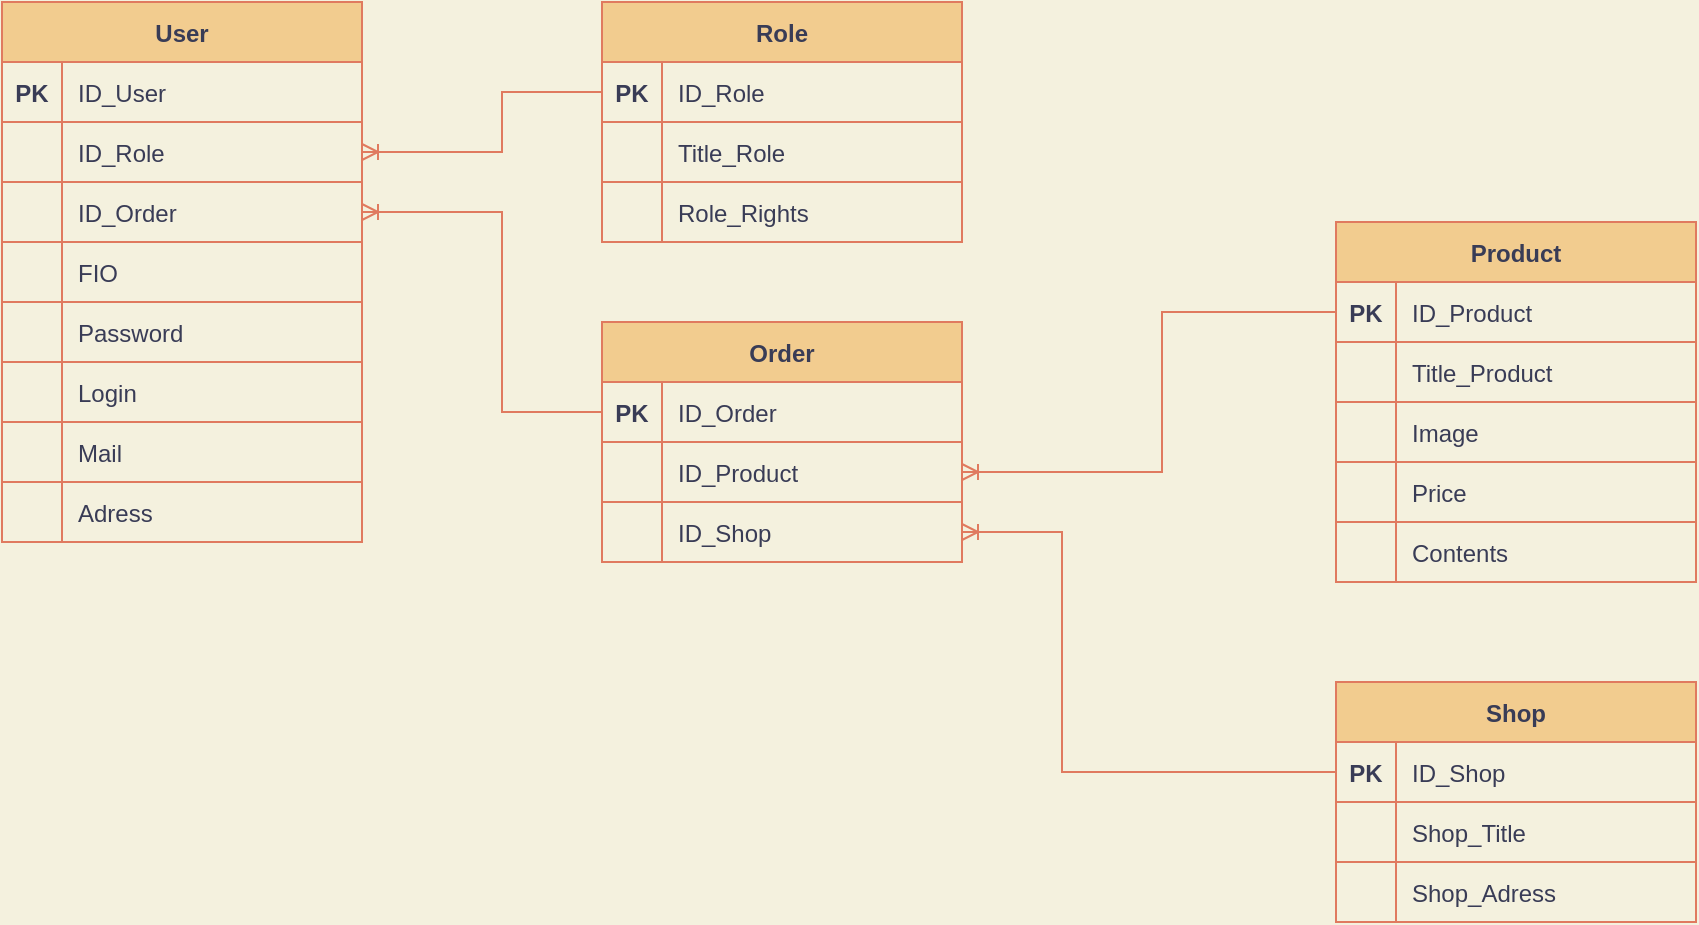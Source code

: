 <mxfile version="20.6.2" type="github" pages="2"><diagram id="Y5714PO4GjOBgfl0WgQ3" name="Страница 1"><mxGraphModel dx="595" dy="705" grid="1" gridSize="10" guides="1" tooltips="1" connect="1" arrows="1" fold="1" page="1" pageScale="1" pageWidth="827" pageHeight="1169" background="#F4F1DE" math="0" shadow="0"><root><mxCell id="0"/><mxCell id="1" parent="0"/><mxCell id="QiPs7J34AKkD_7t2Jd3y-1" value="" style="fontSize=12;html=1;endArrow=ERoneToMany;rounded=0;shadow=0;sketch=0;edgeStyle=orthogonalEdgeStyle;labelBackgroundColor=#F4F1DE;strokeColor=#E07A5F;fontColor=#393C56;entryX=1;entryY=0.5;entryDx=0;entryDy=0;exitX=0;exitY=0.5;exitDx=0;exitDy=0;" edge="1" parent="1" source="QiPs7J34AKkD_7t2Jd3y-28" target="QiPs7J34AKkD_7t2Jd3y-9"><mxGeometry width="100" height="100" relative="1" as="geometry"><mxPoint x="1240" y="628" as="sourcePoint"/><mxPoint x="1070" y="688" as="targetPoint"/><Array as="points"><mxPoint x="1200" y="1003"/><mxPoint x="1200" y="903"/></Array></mxGeometry></mxCell><mxCell id="QiPs7J34AKkD_7t2Jd3y-2" value="User" style="shape=table;startSize=30;container=1;collapsible=1;childLayout=tableLayout;fixedRows=1;rowLines=0;fontStyle=1;align=center;resizeLast=1;strokeColor=#E07A5F;fontColor=#393C56;fillColor=#F2CC8F;" vertex="1" parent="1"><mxGeometry x="950" y="798" width="180" height="270" as="geometry"/></mxCell><mxCell id="QiPs7J34AKkD_7t2Jd3y-3" value="" style="shape=tableRow;horizontal=0;startSize=0;swimlaneHead=0;swimlaneBody=0;fillColor=none;collapsible=0;dropTarget=0;points=[[0,0.5],[1,0.5]];portConstraint=eastwest;top=0;left=0;right=0;bottom=1;strokeColor=#E07A5F;fontColor=#393C56;" vertex="1" parent="QiPs7J34AKkD_7t2Jd3y-2"><mxGeometry y="30" width="180" height="30" as="geometry"/></mxCell><mxCell id="QiPs7J34AKkD_7t2Jd3y-4" value="PK" style="shape=partialRectangle;connectable=0;fillColor=none;top=0;left=0;bottom=0;right=0;fontStyle=1;overflow=hidden;strokeColor=#E07A5F;fontColor=#393C56;" vertex="1" parent="QiPs7J34AKkD_7t2Jd3y-3"><mxGeometry width="30" height="30" as="geometry"><mxRectangle width="30" height="30" as="alternateBounds"/></mxGeometry></mxCell><mxCell id="QiPs7J34AKkD_7t2Jd3y-5" value="ID_User" style="shape=partialRectangle;connectable=0;fillColor=none;top=0;left=0;bottom=0;right=0;align=left;spacingLeft=6;fontStyle=0;overflow=hidden;strokeColor=#E07A5F;fontColor=#393C56;" vertex="1" parent="QiPs7J34AKkD_7t2Jd3y-3"><mxGeometry x="30" width="150" height="30" as="geometry"><mxRectangle width="150" height="30" as="alternateBounds"/></mxGeometry></mxCell><mxCell id="QiPs7J34AKkD_7t2Jd3y-6" style="shape=tableRow;horizontal=0;startSize=0;swimlaneHead=0;swimlaneBody=0;fillColor=none;collapsible=0;dropTarget=0;points=[[0,0.5],[1,0.5]];portConstraint=eastwest;top=0;left=0;right=0;bottom=1;strokeColor=#E07A5F;fontColor=#393C56;" vertex="1" parent="QiPs7J34AKkD_7t2Jd3y-2"><mxGeometry y="60" width="180" height="30" as="geometry"/></mxCell><mxCell id="QiPs7J34AKkD_7t2Jd3y-7" style="shape=partialRectangle;connectable=0;fillColor=none;top=0;left=0;bottom=0;right=0;editable=1;overflow=hidden;strokeColor=#E07A5F;fontColor=#393C56;" vertex="1" parent="QiPs7J34AKkD_7t2Jd3y-6"><mxGeometry width="30" height="30" as="geometry"><mxRectangle width="30" height="30" as="alternateBounds"/></mxGeometry></mxCell><mxCell id="QiPs7J34AKkD_7t2Jd3y-8" value="ID_Role" style="shape=partialRectangle;connectable=0;fillColor=none;top=0;left=0;bottom=0;right=0;align=left;spacingLeft=6;overflow=hidden;strokeColor=#E07A5F;fontColor=#393C56;" vertex="1" parent="QiPs7J34AKkD_7t2Jd3y-6"><mxGeometry x="30" width="150" height="30" as="geometry"><mxRectangle width="150" height="30" as="alternateBounds"/></mxGeometry></mxCell><mxCell id="QiPs7J34AKkD_7t2Jd3y-9" style="shape=tableRow;horizontal=0;startSize=0;swimlaneHead=0;swimlaneBody=0;fillColor=none;collapsible=0;dropTarget=0;points=[[0,0.5],[1,0.5]];portConstraint=eastwest;top=0;left=0;right=0;bottom=0;strokeColor=#E07A5F;fontColor=#393C56;" vertex="1" parent="QiPs7J34AKkD_7t2Jd3y-2"><mxGeometry y="90" width="180" height="30" as="geometry"/></mxCell><mxCell id="QiPs7J34AKkD_7t2Jd3y-10" style="shape=partialRectangle;connectable=0;fillColor=none;top=0;left=0;bottom=1;right=0;editable=1;overflow=hidden;strokeColor=#E07A5F;fontColor=#393C56;" vertex="1" parent="QiPs7J34AKkD_7t2Jd3y-9"><mxGeometry width="30" height="30" as="geometry"><mxRectangle width="30" height="30" as="alternateBounds"/></mxGeometry></mxCell><mxCell id="QiPs7J34AKkD_7t2Jd3y-11" value="ID_Order" style="shape=partialRectangle;connectable=0;fillColor=none;top=0;left=0;bottom=1;right=0;align=left;spacingLeft=6;overflow=hidden;strokeColor=#E07A5F;fontColor=#393C56;" vertex="1" parent="QiPs7J34AKkD_7t2Jd3y-9"><mxGeometry x="30" width="150" height="30" as="geometry"><mxRectangle width="150" height="30" as="alternateBounds"/></mxGeometry></mxCell><mxCell id="QiPs7J34AKkD_7t2Jd3y-12" value="" style="shape=tableRow;horizontal=0;startSize=0;swimlaneHead=0;swimlaneBody=0;fillColor=none;collapsible=0;dropTarget=0;points=[[0,0.5],[1,0.5]];portConstraint=eastwest;top=0;left=0;right=0;bottom=0;strokeColor=#E07A5F;fontColor=#393C56;" vertex="1" parent="QiPs7J34AKkD_7t2Jd3y-2"><mxGeometry y="120" width="180" height="30" as="geometry"/></mxCell><mxCell id="QiPs7J34AKkD_7t2Jd3y-13" value="" style="shape=partialRectangle;connectable=0;fillColor=none;top=0;left=0;bottom=1;right=0;editable=1;overflow=hidden;strokeColor=#E07A5F;fontColor=#393C56;" vertex="1" parent="QiPs7J34AKkD_7t2Jd3y-12"><mxGeometry width="30" height="30" as="geometry"><mxRectangle width="30" height="30" as="alternateBounds"/></mxGeometry></mxCell><mxCell id="QiPs7J34AKkD_7t2Jd3y-14" value="FIO" style="shape=partialRectangle;connectable=0;fillColor=none;top=0;left=0;bottom=1;right=0;align=left;spacingLeft=6;overflow=hidden;strokeColor=#E07A5F;fontColor=#393C56;" vertex="1" parent="QiPs7J34AKkD_7t2Jd3y-12"><mxGeometry x="30" width="150" height="30" as="geometry"><mxRectangle width="150" height="30" as="alternateBounds"/></mxGeometry></mxCell><mxCell id="QiPs7J34AKkD_7t2Jd3y-15" value="" style="shape=tableRow;horizontal=0;startSize=0;swimlaneHead=0;swimlaneBody=0;fillColor=none;collapsible=0;dropTarget=0;points=[[0,0.5],[1,0.5]];portConstraint=eastwest;top=0;left=0;right=0;bottom=0;strokeColor=#E07A5F;fontColor=#393C56;" vertex="1" parent="QiPs7J34AKkD_7t2Jd3y-2"><mxGeometry y="150" width="180" height="30" as="geometry"/></mxCell><mxCell id="QiPs7J34AKkD_7t2Jd3y-16" value="" style="shape=partialRectangle;connectable=0;fillColor=none;top=0;left=0;bottom=1;right=0;editable=1;overflow=hidden;strokeColor=#E07A5F;fontColor=#393C56;" vertex="1" parent="QiPs7J34AKkD_7t2Jd3y-15"><mxGeometry width="30" height="30" as="geometry"><mxRectangle width="30" height="30" as="alternateBounds"/></mxGeometry></mxCell><mxCell id="QiPs7J34AKkD_7t2Jd3y-17" value="Password" style="shape=partialRectangle;connectable=0;fillColor=none;top=0;left=0;bottom=1;right=0;align=left;spacingLeft=6;overflow=hidden;strokeColor=#E07A5F;fontColor=#393C56;" vertex="1" parent="QiPs7J34AKkD_7t2Jd3y-15"><mxGeometry x="30" width="150" height="30" as="geometry"><mxRectangle width="150" height="30" as="alternateBounds"/></mxGeometry></mxCell><mxCell id="QiPs7J34AKkD_7t2Jd3y-18" value="" style="shape=tableRow;horizontal=0;startSize=0;swimlaneHead=0;swimlaneBody=0;fillColor=none;collapsible=0;dropTarget=0;points=[[0,0.5],[1,0.5]];portConstraint=eastwest;top=0;left=0;right=0;bottom=0;strokeColor=#E07A5F;fontColor=#393C56;" vertex="1" parent="QiPs7J34AKkD_7t2Jd3y-2"><mxGeometry y="180" width="180" height="30" as="geometry"/></mxCell><mxCell id="QiPs7J34AKkD_7t2Jd3y-19" value="" style="shape=partialRectangle;connectable=0;fillColor=none;top=0;left=0;bottom=1;right=0;editable=1;overflow=hidden;strokeColor=#E07A5F;fontColor=#393C56;" vertex="1" parent="QiPs7J34AKkD_7t2Jd3y-18"><mxGeometry width="30" height="30" as="geometry"><mxRectangle width="30" height="30" as="alternateBounds"/></mxGeometry></mxCell><mxCell id="QiPs7J34AKkD_7t2Jd3y-20" value="Login" style="shape=partialRectangle;connectable=0;fillColor=none;top=0;left=0;bottom=1;right=0;align=left;spacingLeft=6;overflow=hidden;strokeColor=#E07A5F;fontColor=#393C56;" vertex="1" parent="QiPs7J34AKkD_7t2Jd3y-18"><mxGeometry x="30" width="150" height="30" as="geometry"><mxRectangle width="150" height="30" as="alternateBounds"/></mxGeometry></mxCell><mxCell id="QiPs7J34AKkD_7t2Jd3y-21" style="shape=tableRow;horizontal=0;startSize=0;swimlaneHead=0;swimlaneBody=0;fillColor=none;collapsible=0;dropTarget=0;points=[[0,0.5],[1,0.5]];portConstraint=eastwest;top=0;left=0;right=0;bottom=0;strokeColor=#E07A5F;fontColor=#393C56;" vertex="1" parent="QiPs7J34AKkD_7t2Jd3y-2"><mxGeometry y="210" width="180" height="30" as="geometry"/></mxCell><mxCell id="QiPs7J34AKkD_7t2Jd3y-22" style="shape=partialRectangle;connectable=0;fillColor=none;top=0;left=0;bottom=1;right=0;editable=1;overflow=hidden;strokeColor=#E07A5F;fontColor=#393C56;" vertex="1" parent="QiPs7J34AKkD_7t2Jd3y-21"><mxGeometry width="30" height="30" as="geometry"><mxRectangle width="30" height="30" as="alternateBounds"/></mxGeometry></mxCell><mxCell id="QiPs7J34AKkD_7t2Jd3y-23" value="Mail" style="shape=partialRectangle;connectable=0;fillColor=none;top=0;left=0;bottom=1;right=0;align=left;spacingLeft=6;overflow=hidden;strokeColor=#E07A5F;fontColor=#393C56;" vertex="1" parent="QiPs7J34AKkD_7t2Jd3y-21"><mxGeometry x="30" width="150" height="30" as="geometry"><mxRectangle width="150" height="30" as="alternateBounds"/></mxGeometry></mxCell><mxCell id="QiPs7J34AKkD_7t2Jd3y-24" style="shape=tableRow;horizontal=0;startSize=0;swimlaneHead=0;swimlaneBody=0;fillColor=none;collapsible=0;dropTarget=0;points=[[0,0.5],[1,0.5]];portConstraint=eastwest;top=0;left=0;right=0;bottom=0;strokeColor=#E07A5F;fontColor=#393C56;" vertex="1" parent="QiPs7J34AKkD_7t2Jd3y-2"><mxGeometry y="240" width="180" height="30" as="geometry"/></mxCell><mxCell id="QiPs7J34AKkD_7t2Jd3y-25" style="shape=partialRectangle;connectable=0;fillColor=none;top=0;left=0;bottom=1;right=0;editable=1;overflow=hidden;strokeColor=#E07A5F;fontColor=#393C56;" vertex="1" parent="QiPs7J34AKkD_7t2Jd3y-24"><mxGeometry width="30" height="30" as="geometry"><mxRectangle width="30" height="30" as="alternateBounds"/></mxGeometry></mxCell><mxCell id="QiPs7J34AKkD_7t2Jd3y-26" value="Adress" style="shape=partialRectangle;connectable=0;fillColor=none;top=0;left=0;bottom=1;right=0;align=left;spacingLeft=6;overflow=hidden;strokeColor=#E07A5F;fontColor=#393C56;" vertex="1" parent="QiPs7J34AKkD_7t2Jd3y-24"><mxGeometry x="30" width="150" height="30" as="geometry"><mxRectangle width="150" height="30" as="alternateBounds"/></mxGeometry></mxCell><mxCell id="QiPs7J34AKkD_7t2Jd3y-27" value="Order" style="shape=table;startSize=30;container=1;collapsible=1;childLayout=tableLayout;fixedRows=1;rowLines=0;fontStyle=1;align=center;resizeLast=1;strokeColor=#E07A5F;fontColor=#393C56;fillColor=#F2CC8F;" vertex="1" parent="1"><mxGeometry x="1250" y="958" width="180" height="120" as="geometry"/></mxCell><mxCell id="QiPs7J34AKkD_7t2Jd3y-28" value="" style="shape=tableRow;horizontal=0;startSize=0;swimlaneHead=0;swimlaneBody=0;fillColor=none;collapsible=0;dropTarget=0;points=[[0,0.5],[1,0.5]];portConstraint=eastwest;top=0;left=0;right=0;bottom=1;strokeColor=#E07A5F;fontColor=#393C56;" vertex="1" parent="QiPs7J34AKkD_7t2Jd3y-27"><mxGeometry y="30" width="180" height="30" as="geometry"/></mxCell><mxCell id="QiPs7J34AKkD_7t2Jd3y-29" value="PK" style="shape=partialRectangle;connectable=0;fillColor=none;top=0;left=0;bottom=0;right=0;fontStyle=1;overflow=hidden;strokeColor=#E07A5F;fontColor=#393C56;" vertex="1" parent="QiPs7J34AKkD_7t2Jd3y-28"><mxGeometry width="30" height="30" as="geometry"><mxRectangle width="30" height="30" as="alternateBounds"/></mxGeometry></mxCell><mxCell id="QiPs7J34AKkD_7t2Jd3y-30" value="ID_Order" style="shape=partialRectangle;connectable=0;fillColor=none;top=0;left=0;bottom=0;right=0;align=left;spacingLeft=6;fontStyle=0;overflow=hidden;strokeColor=#E07A5F;fontColor=#393C56;" vertex="1" parent="QiPs7J34AKkD_7t2Jd3y-28"><mxGeometry x="30" width="150" height="30" as="geometry"><mxRectangle width="150" height="30" as="alternateBounds"/></mxGeometry></mxCell><mxCell id="QiPs7J34AKkD_7t2Jd3y-31" style="shape=tableRow;horizontal=0;startSize=0;swimlaneHead=0;swimlaneBody=0;fillColor=none;collapsible=0;dropTarget=0;points=[[0,0.5],[1,0.5]];portConstraint=eastwest;top=0;left=0;right=0;bottom=0;strokeColor=#E07A5F;fontColor=#393C56;" vertex="1" parent="QiPs7J34AKkD_7t2Jd3y-27"><mxGeometry y="60" width="180" height="30" as="geometry"/></mxCell><mxCell id="QiPs7J34AKkD_7t2Jd3y-32" style="shape=partialRectangle;connectable=0;fillColor=none;top=0;left=0;bottom=1;right=0;editable=1;overflow=hidden;strokeColor=#E07A5F;fontColor=#393C56;" vertex="1" parent="QiPs7J34AKkD_7t2Jd3y-31"><mxGeometry width="30" height="30" as="geometry"><mxRectangle width="30" height="30" as="alternateBounds"/></mxGeometry></mxCell><mxCell id="QiPs7J34AKkD_7t2Jd3y-33" value="ID_Product" style="shape=partialRectangle;connectable=0;fillColor=none;top=0;left=0;bottom=1;right=0;align=left;spacingLeft=6;overflow=hidden;strokeColor=#E07A5F;fontColor=#393C56;" vertex="1" parent="QiPs7J34AKkD_7t2Jd3y-31"><mxGeometry x="30" width="150" height="30" as="geometry"><mxRectangle width="150" height="30" as="alternateBounds"/></mxGeometry></mxCell><mxCell id="QiPs7J34AKkD_7t2Jd3y-34" value="" style="shape=tableRow;horizontal=0;startSize=0;swimlaneHead=0;swimlaneBody=0;fillColor=none;collapsible=0;dropTarget=0;points=[[0,0.5],[1,0.5]];portConstraint=eastwest;top=0;left=0;right=0;bottom=0;strokeColor=#E07A5F;fontColor=#393C56;" vertex="1" parent="QiPs7J34AKkD_7t2Jd3y-27"><mxGeometry y="90" width="180" height="30" as="geometry"/></mxCell><mxCell id="QiPs7J34AKkD_7t2Jd3y-35" value="" style="shape=partialRectangle;connectable=0;fillColor=none;top=0;left=0;bottom=1;right=0;editable=1;overflow=hidden;strokeColor=#E07A5F;fontColor=#393C56;" vertex="1" parent="QiPs7J34AKkD_7t2Jd3y-34"><mxGeometry width="30" height="30" as="geometry"><mxRectangle width="30" height="30" as="alternateBounds"/></mxGeometry></mxCell><mxCell id="QiPs7J34AKkD_7t2Jd3y-36" value="ID_Shop" style="shape=partialRectangle;connectable=0;fillColor=none;top=0;left=0;bottom=1;right=0;align=left;spacingLeft=6;overflow=hidden;strokeColor=#E07A5F;fontColor=#393C56;" vertex="1" parent="QiPs7J34AKkD_7t2Jd3y-34"><mxGeometry x="30" width="150" height="30" as="geometry"><mxRectangle width="150" height="30" as="alternateBounds"/></mxGeometry></mxCell><mxCell id="QiPs7J34AKkD_7t2Jd3y-37" value="Role" style="shape=table;startSize=30;container=1;collapsible=1;childLayout=tableLayout;fixedRows=1;rowLines=0;fontStyle=1;align=center;resizeLast=1;strokeColor=#E07A5F;fontColor=#393C56;fillColor=#F2CC8F;" vertex="1" parent="1"><mxGeometry x="1250" y="798" width="180" height="120" as="geometry"/></mxCell><mxCell id="QiPs7J34AKkD_7t2Jd3y-38" value="" style="shape=tableRow;horizontal=0;startSize=0;swimlaneHead=0;swimlaneBody=0;fillColor=none;collapsible=0;dropTarget=0;points=[[0,0.5],[1,0.5]];portConstraint=eastwest;top=0;left=0;right=0;bottom=1;strokeColor=#E07A5F;fontColor=#393C56;" vertex="1" parent="QiPs7J34AKkD_7t2Jd3y-37"><mxGeometry y="30" width="180" height="30" as="geometry"/></mxCell><mxCell id="QiPs7J34AKkD_7t2Jd3y-39" value="PK" style="shape=partialRectangle;connectable=0;fillColor=none;top=0;left=0;bottom=0;right=0;fontStyle=1;overflow=hidden;strokeColor=#E07A5F;fontColor=#393C56;" vertex="1" parent="QiPs7J34AKkD_7t2Jd3y-38"><mxGeometry width="30" height="30" as="geometry"><mxRectangle width="30" height="30" as="alternateBounds"/></mxGeometry></mxCell><mxCell id="QiPs7J34AKkD_7t2Jd3y-40" value="ID_Role" style="shape=partialRectangle;connectable=0;fillColor=none;top=0;left=0;bottom=0;right=0;align=left;spacingLeft=6;fontStyle=0;overflow=hidden;strokeColor=#E07A5F;fontColor=#393C56;" vertex="1" parent="QiPs7J34AKkD_7t2Jd3y-38"><mxGeometry x="30" width="150" height="30" as="geometry"><mxRectangle width="150" height="30" as="alternateBounds"/></mxGeometry></mxCell><mxCell id="QiPs7J34AKkD_7t2Jd3y-41" style="shape=tableRow;horizontal=0;startSize=0;swimlaneHead=0;swimlaneBody=0;fillColor=none;collapsible=0;dropTarget=0;points=[[0,0.5],[1,0.5]];portConstraint=eastwest;top=0;left=0;right=0;bottom=0;strokeColor=#E07A5F;fontColor=#393C56;" vertex="1" parent="QiPs7J34AKkD_7t2Jd3y-37"><mxGeometry y="60" width="180" height="30" as="geometry"/></mxCell><mxCell id="QiPs7J34AKkD_7t2Jd3y-42" style="shape=partialRectangle;connectable=0;fillColor=none;top=0;left=0;bottom=1;right=0;editable=1;overflow=hidden;strokeColor=#E07A5F;fontColor=#393C56;" vertex="1" parent="QiPs7J34AKkD_7t2Jd3y-41"><mxGeometry width="30" height="30" as="geometry"><mxRectangle width="30" height="30" as="alternateBounds"/></mxGeometry></mxCell><mxCell id="QiPs7J34AKkD_7t2Jd3y-43" value="Title_Role" style="shape=partialRectangle;connectable=0;fillColor=none;top=0;left=0;bottom=1;right=0;align=left;spacingLeft=6;overflow=hidden;strokeColor=#E07A5F;fontColor=#393C56;" vertex="1" parent="QiPs7J34AKkD_7t2Jd3y-41"><mxGeometry x="30" width="150" height="30" as="geometry"><mxRectangle width="150" height="30" as="alternateBounds"/></mxGeometry></mxCell><mxCell id="QiPs7J34AKkD_7t2Jd3y-44" value="" style="shape=tableRow;horizontal=0;startSize=0;swimlaneHead=0;swimlaneBody=0;fillColor=none;collapsible=0;dropTarget=0;points=[[0,0.5],[1,0.5]];portConstraint=eastwest;top=0;left=0;right=0;bottom=0;strokeColor=#E07A5F;fontColor=#393C56;" vertex="1" parent="QiPs7J34AKkD_7t2Jd3y-37"><mxGeometry y="90" width="180" height="30" as="geometry"/></mxCell><mxCell id="QiPs7J34AKkD_7t2Jd3y-45" value="" style="shape=partialRectangle;connectable=0;fillColor=none;top=0;left=0;bottom=1;right=0;editable=1;overflow=hidden;strokeColor=#E07A5F;fontColor=#393C56;" vertex="1" parent="QiPs7J34AKkD_7t2Jd3y-44"><mxGeometry width="30" height="30" as="geometry"><mxRectangle width="30" height="30" as="alternateBounds"/></mxGeometry></mxCell><mxCell id="QiPs7J34AKkD_7t2Jd3y-46" value="Role_Rights" style="shape=partialRectangle;connectable=0;fillColor=none;top=0;left=0;bottom=1;right=0;align=left;spacingLeft=6;overflow=hidden;strokeColor=#E07A5F;fontColor=#393C56;" vertex="1" parent="QiPs7J34AKkD_7t2Jd3y-44"><mxGeometry x="30" width="150" height="30" as="geometry"><mxRectangle width="150" height="30" as="alternateBounds"/></mxGeometry></mxCell><mxCell id="QiPs7J34AKkD_7t2Jd3y-47" value="Product" style="shape=table;startSize=30;container=1;collapsible=1;childLayout=tableLayout;fixedRows=1;rowLines=0;fontStyle=1;align=center;resizeLast=1;strokeColor=#E07A5F;fontColor=#393C56;fillColor=#F2CC8F;" vertex="1" parent="1"><mxGeometry x="1617" y="908" width="180" height="180" as="geometry"/></mxCell><mxCell id="QiPs7J34AKkD_7t2Jd3y-48" value="" style="shape=tableRow;horizontal=0;startSize=0;swimlaneHead=0;swimlaneBody=0;fillColor=none;collapsible=0;dropTarget=0;points=[[0,0.5],[1,0.5]];portConstraint=eastwest;top=0;left=0;right=0;bottom=1;strokeColor=#E07A5F;fontColor=#393C56;" vertex="1" parent="QiPs7J34AKkD_7t2Jd3y-47"><mxGeometry y="30" width="180" height="30" as="geometry"/></mxCell><mxCell id="QiPs7J34AKkD_7t2Jd3y-49" value="PK" style="shape=partialRectangle;connectable=0;fillColor=none;top=0;left=0;bottom=0;right=0;fontStyle=1;overflow=hidden;strokeColor=#E07A5F;fontColor=#393C56;" vertex="1" parent="QiPs7J34AKkD_7t2Jd3y-48"><mxGeometry width="30" height="30" as="geometry"><mxRectangle width="30" height="30" as="alternateBounds"/></mxGeometry></mxCell><mxCell id="QiPs7J34AKkD_7t2Jd3y-50" value="ID_Product" style="shape=partialRectangle;connectable=0;fillColor=none;top=0;left=0;bottom=0;right=0;align=left;spacingLeft=6;fontStyle=0;overflow=hidden;strokeColor=#E07A5F;fontColor=#393C56;" vertex="1" parent="QiPs7J34AKkD_7t2Jd3y-48"><mxGeometry x="30" width="150" height="30" as="geometry"><mxRectangle width="150" height="30" as="alternateBounds"/></mxGeometry></mxCell><mxCell id="QiPs7J34AKkD_7t2Jd3y-51" style="shape=tableRow;horizontal=0;startSize=0;swimlaneHead=0;swimlaneBody=0;fillColor=none;collapsible=0;dropTarget=0;points=[[0,0.5],[1,0.5]];portConstraint=eastwest;top=0;left=0;right=0;bottom=1;strokeColor=#E07A5F;fontColor=#393C56;" vertex="1" parent="QiPs7J34AKkD_7t2Jd3y-47"><mxGeometry y="60" width="180" height="30" as="geometry"/></mxCell><mxCell id="QiPs7J34AKkD_7t2Jd3y-52" style="shape=partialRectangle;connectable=0;fillColor=none;top=0;left=0;bottom=0;right=0;editable=1;overflow=hidden;strokeColor=#E07A5F;fontColor=#393C56;" vertex="1" parent="QiPs7J34AKkD_7t2Jd3y-51"><mxGeometry width="30" height="30" as="geometry"><mxRectangle width="30" height="30" as="alternateBounds"/></mxGeometry></mxCell><mxCell id="QiPs7J34AKkD_7t2Jd3y-53" value="Title_Product" style="shape=partialRectangle;connectable=0;fillColor=none;top=0;left=0;bottom=0;right=0;align=left;spacingLeft=6;overflow=hidden;strokeColor=#E07A5F;fontColor=#393C56;" vertex="1" parent="QiPs7J34AKkD_7t2Jd3y-51"><mxGeometry x="30" width="150" height="30" as="geometry"><mxRectangle width="150" height="30" as="alternateBounds"/></mxGeometry></mxCell><mxCell id="QiPs7J34AKkD_7t2Jd3y-54" style="shape=tableRow;horizontal=0;startSize=0;swimlaneHead=0;swimlaneBody=0;fillColor=none;collapsible=0;dropTarget=0;points=[[0,0.5],[1,0.5]];portConstraint=eastwest;top=0;left=0;right=0;bottom=0;strokeColor=#E07A5F;fontColor=#393C56;" vertex="1" parent="QiPs7J34AKkD_7t2Jd3y-47"><mxGeometry y="90" width="180" height="30" as="geometry"/></mxCell><mxCell id="QiPs7J34AKkD_7t2Jd3y-55" style="shape=partialRectangle;connectable=0;fillColor=none;top=0;left=0;bottom=1;right=0;editable=1;overflow=hidden;strokeColor=#E07A5F;fontColor=#393C56;" vertex="1" parent="QiPs7J34AKkD_7t2Jd3y-54"><mxGeometry width="30" height="30" as="geometry"><mxRectangle width="30" height="30" as="alternateBounds"/></mxGeometry></mxCell><mxCell id="QiPs7J34AKkD_7t2Jd3y-56" value="Image" style="shape=partialRectangle;connectable=0;fillColor=none;top=0;left=0;bottom=1;right=0;align=left;spacingLeft=6;overflow=hidden;strokeColor=#E07A5F;fontColor=#393C56;" vertex="1" parent="QiPs7J34AKkD_7t2Jd3y-54"><mxGeometry x="30" width="150" height="30" as="geometry"><mxRectangle width="150" height="30" as="alternateBounds"/></mxGeometry></mxCell><mxCell id="QiPs7J34AKkD_7t2Jd3y-57" value="" style="shape=tableRow;horizontal=0;startSize=0;swimlaneHead=0;swimlaneBody=0;fillColor=none;collapsible=0;dropTarget=0;points=[[0,0.5],[1,0.5]];portConstraint=eastwest;top=0;left=0;right=0;bottom=0;strokeColor=#E07A5F;fontColor=#393C56;" vertex="1" parent="QiPs7J34AKkD_7t2Jd3y-47"><mxGeometry y="120" width="180" height="30" as="geometry"/></mxCell><mxCell id="QiPs7J34AKkD_7t2Jd3y-58" value="" style="shape=partialRectangle;connectable=0;fillColor=none;top=0;left=0;bottom=1;right=0;editable=1;overflow=hidden;strokeColor=#E07A5F;fontColor=#393C56;" vertex="1" parent="QiPs7J34AKkD_7t2Jd3y-57"><mxGeometry width="30" height="30" as="geometry"><mxRectangle width="30" height="30" as="alternateBounds"/></mxGeometry></mxCell><mxCell id="QiPs7J34AKkD_7t2Jd3y-59" value="Price" style="shape=partialRectangle;connectable=0;fillColor=none;top=0;left=0;bottom=1;right=0;align=left;spacingLeft=6;overflow=hidden;strokeColor=#E07A5F;fontColor=#393C56;" vertex="1" parent="QiPs7J34AKkD_7t2Jd3y-57"><mxGeometry x="30" width="150" height="30" as="geometry"><mxRectangle width="150" height="30" as="alternateBounds"/></mxGeometry></mxCell><mxCell id="QiPs7J34AKkD_7t2Jd3y-60" value="" style="shape=tableRow;horizontal=0;startSize=0;swimlaneHead=0;swimlaneBody=0;fillColor=none;collapsible=0;dropTarget=0;points=[[0,0.5],[1,0.5]];portConstraint=eastwest;top=0;left=0;right=0;bottom=0;strokeColor=#E07A5F;fontColor=#393C56;" vertex="1" parent="QiPs7J34AKkD_7t2Jd3y-47"><mxGeometry y="150" width="180" height="30" as="geometry"/></mxCell><mxCell id="QiPs7J34AKkD_7t2Jd3y-61" value="" style="shape=partialRectangle;connectable=0;fillColor=none;top=0;left=0;bottom=1;right=0;editable=1;overflow=hidden;strokeColor=#E07A5F;fontColor=#393C56;" vertex="1" parent="QiPs7J34AKkD_7t2Jd3y-60"><mxGeometry width="30" height="30" as="geometry"><mxRectangle width="30" height="30" as="alternateBounds"/></mxGeometry></mxCell><mxCell id="QiPs7J34AKkD_7t2Jd3y-62" value="Contents" style="shape=partialRectangle;connectable=0;fillColor=none;top=0;left=0;bottom=1;right=0;align=left;spacingLeft=6;overflow=hidden;strokeColor=#E07A5F;fontColor=#393C56;" vertex="1" parent="QiPs7J34AKkD_7t2Jd3y-60"><mxGeometry x="30" width="150" height="30" as="geometry"><mxRectangle width="150" height="30" as="alternateBounds"/></mxGeometry></mxCell><mxCell id="QiPs7J34AKkD_7t2Jd3y-63" value="Shop" style="shape=table;startSize=30;container=1;collapsible=1;childLayout=tableLayout;fixedRows=1;rowLines=0;fontStyle=1;align=center;resizeLast=1;strokeColor=#E07A5F;fontColor=#393C56;fillColor=#F2CC8F;" vertex="1" parent="1"><mxGeometry x="1617" y="1138" width="180" height="120" as="geometry"/></mxCell><mxCell id="QiPs7J34AKkD_7t2Jd3y-64" value="" style="shape=tableRow;horizontal=0;startSize=0;swimlaneHead=0;swimlaneBody=0;fillColor=none;collapsible=0;dropTarget=0;points=[[0,0.5],[1,0.5]];portConstraint=eastwest;top=0;left=0;right=0;bottom=1;strokeColor=#E07A5F;fontColor=#393C56;" vertex="1" parent="QiPs7J34AKkD_7t2Jd3y-63"><mxGeometry y="30" width="180" height="30" as="geometry"/></mxCell><mxCell id="QiPs7J34AKkD_7t2Jd3y-65" value="PK" style="shape=partialRectangle;connectable=0;fillColor=none;top=0;left=0;bottom=0;right=0;fontStyle=1;overflow=hidden;strokeColor=#E07A5F;fontColor=#393C56;" vertex="1" parent="QiPs7J34AKkD_7t2Jd3y-64"><mxGeometry width="30" height="30" as="geometry"><mxRectangle width="30" height="30" as="alternateBounds"/></mxGeometry></mxCell><mxCell id="QiPs7J34AKkD_7t2Jd3y-66" value="ID_Shop" style="shape=partialRectangle;connectable=0;fillColor=none;top=0;left=0;bottom=0;right=0;align=left;spacingLeft=6;fontStyle=0;overflow=hidden;strokeColor=#E07A5F;fontColor=#393C56;" vertex="1" parent="QiPs7J34AKkD_7t2Jd3y-64"><mxGeometry x="30" width="150" height="30" as="geometry"><mxRectangle width="150" height="30" as="alternateBounds"/></mxGeometry></mxCell><mxCell id="QiPs7J34AKkD_7t2Jd3y-67" style="shape=tableRow;horizontal=0;startSize=0;swimlaneHead=0;swimlaneBody=0;fillColor=none;collapsible=0;dropTarget=0;points=[[0,0.5],[1,0.5]];portConstraint=eastwest;top=0;left=0;right=0;bottom=0;strokeColor=#E07A5F;fontColor=#393C56;" vertex="1" parent="QiPs7J34AKkD_7t2Jd3y-63"><mxGeometry y="60" width="180" height="30" as="geometry"/></mxCell><mxCell id="QiPs7J34AKkD_7t2Jd3y-68" style="shape=partialRectangle;connectable=0;fillColor=none;top=0;left=0;bottom=1;right=0;editable=1;overflow=hidden;strokeColor=#E07A5F;fontColor=#393C56;" vertex="1" parent="QiPs7J34AKkD_7t2Jd3y-67"><mxGeometry width="30" height="30" as="geometry"><mxRectangle width="30" height="30" as="alternateBounds"/></mxGeometry></mxCell><mxCell id="QiPs7J34AKkD_7t2Jd3y-69" value="Shop_Title" style="shape=partialRectangle;connectable=0;fillColor=none;top=0;left=0;bottom=1;right=0;align=left;spacingLeft=6;overflow=hidden;strokeColor=#E07A5F;fontColor=#393C56;" vertex="1" parent="QiPs7J34AKkD_7t2Jd3y-67"><mxGeometry x="30" width="150" height="30" as="geometry"><mxRectangle width="150" height="30" as="alternateBounds"/></mxGeometry></mxCell><mxCell id="QiPs7J34AKkD_7t2Jd3y-70" value="" style="shape=tableRow;horizontal=0;startSize=0;swimlaneHead=0;swimlaneBody=0;fillColor=none;collapsible=0;dropTarget=0;points=[[0,0.5],[1,0.5]];portConstraint=eastwest;top=0;left=0;right=0;bottom=0;strokeColor=#E07A5F;fontColor=#393C56;" vertex="1" parent="QiPs7J34AKkD_7t2Jd3y-63"><mxGeometry y="90" width="180" height="30" as="geometry"/></mxCell><mxCell id="QiPs7J34AKkD_7t2Jd3y-71" value="" style="shape=partialRectangle;connectable=0;fillColor=none;top=0;left=0;bottom=1;right=0;editable=1;overflow=hidden;strokeColor=#E07A5F;fontColor=#393C56;" vertex="1" parent="QiPs7J34AKkD_7t2Jd3y-70"><mxGeometry width="30" height="30" as="geometry"><mxRectangle width="30" height="30" as="alternateBounds"/></mxGeometry></mxCell><mxCell id="QiPs7J34AKkD_7t2Jd3y-72" value="Shop_Adress" style="shape=partialRectangle;connectable=0;fillColor=none;top=0;left=0;bottom=1;right=0;align=left;spacingLeft=6;overflow=hidden;strokeColor=#E07A5F;fontColor=#393C56;" vertex="1" parent="QiPs7J34AKkD_7t2Jd3y-70"><mxGeometry x="30" width="150" height="30" as="geometry"><mxRectangle width="150" height="30" as="alternateBounds"/></mxGeometry></mxCell><mxCell id="QiPs7J34AKkD_7t2Jd3y-73" value="" style="fontSize=12;html=1;endArrow=ERoneToMany;rounded=0;shadow=0;sketch=0;edgeStyle=orthogonalEdgeStyle;labelBackgroundColor=#F4F1DE;strokeColor=#E07A5F;fontColor=#393C56;entryX=1;entryY=0.5;entryDx=0;entryDy=0;exitX=0;exitY=0.5;exitDx=0;exitDy=0;" edge="1" parent="1" source="QiPs7J34AKkD_7t2Jd3y-38" target="QiPs7J34AKkD_7t2Jd3y-6"><mxGeometry width="100" height="100" relative="1" as="geometry"><mxPoint x="1270" y="768" as="sourcePoint"/><mxPoint x="1140" y="848" as="targetPoint"/><Array as="points"><mxPoint x="1200" y="843"/><mxPoint x="1200" y="873"/></Array></mxGeometry></mxCell><mxCell id="QiPs7J34AKkD_7t2Jd3y-74" value="" style="fontSize=12;html=1;endArrow=ERoneToMany;rounded=0;shadow=0;sketch=0;edgeStyle=orthogonalEdgeStyle;labelBackgroundColor=#F4F1DE;strokeColor=#E07A5F;fontColor=#393C56;entryX=1;entryY=0.5;entryDx=0;entryDy=0;exitX=0;exitY=0.5;exitDx=0;exitDy=0;" edge="1" parent="1" source="QiPs7J34AKkD_7t2Jd3y-48" target="QiPs7J34AKkD_7t2Jd3y-31"><mxGeometry width="100" height="100" relative="1" as="geometry"><mxPoint x="1590" y="1003" as="sourcePoint"/><mxPoint x="1430" y="1033" as="targetPoint"/><Array as="points"><mxPoint x="1530" y="953"/><mxPoint x="1530" y="1033"/></Array></mxGeometry></mxCell><mxCell id="QiPs7J34AKkD_7t2Jd3y-75" value="" style="fontSize=12;html=1;endArrow=ERoneToMany;rounded=0;shadow=0;sketch=0;edgeStyle=orthogonalEdgeStyle;labelBackgroundColor=#F4F1DE;strokeColor=#E07A5F;fontColor=#393C56;entryX=1;entryY=0.5;entryDx=0;entryDy=0;exitX=0;exitY=0.5;exitDx=0;exitDy=0;" edge="1" parent="1" source="QiPs7J34AKkD_7t2Jd3y-64" target="QiPs7J34AKkD_7t2Jd3y-34"><mxGeometry width="100" height="100" relative="1" as="geometry"><mxPoint x="1530" y="1118" as="sourcePoint"/><mxPoint x="1300" y="1198" as="targetPoint"/><Array as="points"><mxPoint x="1480" y="1183"/><mxPoint x="1480" y="1063"/></Array></mxGeometry></mxCell></root></mxGraphModel></diagram><diagram name="Страница 3" id="i5MvESE1WQjKk5QlnoOE"><mxGraphModel dx="1635" dy="902" grid="1" gridSize="10" guides="1" tooltips="1" connect="1" arrows="1" fold="1" page="1" pageScale="1" pageWidth="827" pageHeight="1169" math="0" shadow="0"><root><mxCell id="0"/><mxCell id="1" parent="0"/><mxCell id="C3EsjunyDs4uyc5X_YNc-4" value="Пройти медкомиссию" style="rounded=0;whiteSpace=wrap;html=1;strokeColor=#457B9D;fontColor=#1D3557;fillColor=#A8DADC;" vertex="1" parent="1"><mxGeometry x="440" y="330" width="150" height="80" as="geometry"/></mxCell><mxCell id="C3EsjunyDs4uyc5X_YNc-5" value="" style="endArrow=classic;html=1;rounded=0;strokeColor=#457B9D;fontColor=#1D3557;fillColor=#A8DADC;" edge="1" parent="1" target="C3EsjunyDs4uyc5X_YNc-4"><mxGeometry width="50" height="50" relative="1" as="geometry"><mxPoint x="350" y="370" as="sourcePoint"/><mxPoint x="420" y="360" as="targetPoint"/></mxGeometry></mxCell><mxCell id="C3EsjunyDs4uyc5X_YNc-6" value="Подача заявки" style="edgeLabel;html=1;align=center;verticalAlign=middle;resizable=0;points=[];fontColor=#1D3557;" vertex="1" connectable="0" parent="C3EsjunyDs4uyc5X_YNc-5"><mxGeometry x="-0.469" y="1" relative="1" as="geometry"><mxPoint x="16" y="-9" as="offset"/></mxGeometry></mxCell><mxCell id="C3EsjunyDs4uyc5X_YNc-7" value="А1" style="text;html=1;strokeColor=none;fillColor=none;align=center;verticalAlign=middle;whiteSpace=wrap;rounded=0;fontColor=#1D3557;" vertex="1" parent="1"><mxGeometry x="548" y="384" width="60" height="30" as="geometry"/></mxCell><mxCell id="C3EsjunyDs4uyc5X_YNc-9" value="Выбор автошколы" style="rounded=0;whiteSpace=wrap;html=1;strokeColor=#457B9D;fontColor=#1D3557;fillColor=#A8DADC;" vertex="1" parent="1"><mxGeometry x="650" y="410" width="150" height="80" as="geometry"/></mxCell><mxCell id="C3EsjunyDs4uyc5X_YNc-10" value="А2" style="text;html=1;strokeColor=none;fillColor=none;align=center;verticalAlign=middle;whiteSpace=wrap;rounded=0;fontColor=#1D3557;" vertex="1" parent="1"><mxGeometry x="760" y="464" width="60" height="30" as="geometry"/></mxCell><mxCell id="C3EsjunyDs4uyc5X_YNc-11" value="Сдача экзаменов" style="rounded=0;whiteSpace=wrap;html=1;strokeColor=#457B9D;fontColor=#1D3557;fillColor=#A8DADC;" vertex="1" parent="1"><mxGeometry x="860" y="490" width="150" height="80" as="geometry"/></mxCell><mxCell id="C3EsjunyDs4uyc5X_YNc-12" value="А3" style="text;html=1;strokeColor=none;fillColor=none;align=center;verticalAlign=middle;whiteSpace=wrap;rounded=0;fontColor=#1D3557;" vertex="1" parent="1"><mxGeometry x="968" y="544" width="60" height="30" as="geometry"/></mxCell><mxCell id="C3EsjunyDs4uyc5X_YNc-13" value="Получение водительского удостоверения" style="rounded=0;whiteSpace=wrap;html=1;strokeColor=#457B9D;fontColor=#1D3557;fillColor=#A8DADC;" vertex="1" parent="1"><mxGeometry x="1070" y="570" width="150" height="80" as="geometry"/></mxCell><mxCell id="C3EsjunyDs4uyc5X_YNc-14" value="А4" style="text;html=1;strokeColor=none;fillColor=none;align=center;verticalAlign=middle;whiteSpace=wrap;rounded=0;fontColor=#1D3557;" vertex="1" parent="1"><mxGeometry x="1178" y="624" width="60" height="30" as="geometry"/></mxCell><mxCell id="C3EsjunyDs4uyc5X_YNc-15" value="" style="endArrow=classic;html=1;rounded=0;strokeColor=#457B9D;fontColor=#1D3557;fillColor=#A8DADC;" edge="1" parent="1" source="C3EsjunyDs4uyc5X_YNc-4" target="C3EsjunyDs4uyc5X_YNc-9"><mxGeometry width="50" height="50" relative="1" as="geometry"><mxPoint x="590" y="490" as="sourcePoint"/><mxPoint x="590" y="550" as="targetPoint"/><Array as="points"><mxPoint x="620" y="370"/><mxPoint x="620" y="450"/></Array></mxGeometry></mxCell><mxCell id="C3EsjunyDs4uyc5X_YNc-42" value="Выполнение &lt;br&gt;требований" style="edgeLabel;html=1;align=center;verticalAlign=middle;resizable=0;points=[];fontColor=#1D3557;" vertex="1" connectable="0" parent="C3EsjunyDs4uyc5X_YNc-15"><mxGeometry x="-0.341" y="2" relative="1" as="geometry"><mxPoint x="8" y="4" as="offset"/></mxGeometry></mxCell><mxCell id="C3EsjunyDs4uyc5X_YNc-16" value="" style="endArrow=classic;html=1;rounded=0;strokeColor=#457B9D;fontColor=#1D3557;fillColor=#A8DADC;" edge="1" parent="1"><mxGeometry width="50" height="50" relative="1" as="geometry"><mxPoint x="800" y="450" as="sourcePoint"/><mxPoint x="860" y="530" as="targetPoint"/><Array as="points"><mxPoint x="830" y="450"/><mxPoint x="830" y="530"/></Array></mxGeometry></mxCell><mxCell id="C3EsjunyDs4uyc5X_YNc-41" value="Знания, полученные&lt;br&gt;&amp;nbsp;с курсов" style="edgeLabel;html=1;align=center;verticalAlign=middle;resizable=0;points=[];fontColor=#1D3557;" vertex="1" connectable="0" parent="C3EsjunyDs4uyc5X_YNc-16"><mxGeometry x="-0.322" y="-4" relative="1" as="geometry"><mxPoint x="34" y="5" as="offset"/></mxGeometry></mxCell><mxCell id="C3EsjunyDs4uyc5X_YNc-17" value="" style="endArrow=classic;html=1;rounded=0;strokeColor=#457B9D;fontColor=#1D3557;fillColor=#A8DADC;" edge="1" parent="1"><mxGeometry width="50" height="50" relative="1" as="geometry"><mxPoint x="1010" y="530" as="sourcePoint"/><mxPoint x="1070" y="610" as="targetPoint"/><Array as="points"><mxPoint x="1040" y="530"/><mxPoint x="1040" y="610"/></Array></mxGeometry></mxCell><mxCell id="C3EsjunyDs4uyc5X_YNc-40" value="Сдача экзаменов" style="edgeLabel;html=1;align=center;verticalAlign=middle;resizable=0;points=[];fontColor=#1D3557;" vertex="1" connectable="0" parent="C3EsjunyDs4uyc5X_YNc-17"><mxGeometry x="-0.222" y="-1" relative="1" as="geometry"><mxPoint x="21" y="-4" as="offset"/></mxGeometry></mxCell><mxCell id="C3EsjunyDs4uyc5X_YNc-18" value="" style="endArrow=classic;html=1;rounded=0;strokeColor=#457B9D;fontColor=#1D3557;fillColor=#A8DADC;" edge="1" parent="1"><mxGeometry width="50" height="50" relative="1" as="geometry"><mxPoint x="1220" y="609.5" as="sourcePoint"/><mxPoint x="1310" y="609.5" as="targetPoint"/></mxGeometry></mxCell><mxCell id="C3EsjunyDs4uyc5X_YNc-19" value="Подача заявки" style="edgeLabel;html=1;align=center;verticalAlign=middle;resizable=0;points=[];fontColor=#1D3557;" vertex="1" connectable="0" parent="C3EsjunyDs4uyc5X_YNc-18"><mxGeometry x="-0.469" y="1" relative="1" as="geometry"><mxPoint x="16" y="-9" as="offset"/></mxGeometry></mxCell><mxCell id="C3EsjunyDs4uyc5X_YNc-20" value="" style="endArrow=classic;html=1;rounded=0;strokeColor=#457B9D;fontColor=#1D3557;fillColor=#A8DADC;entryX=-0.005;entryY=0.91;entryDx=0;entryDy=0;entryPerimeter=0;" edge="1" parent="1" target="C3EsjunyDs4uyc5X_YNc-9"><mxGeometry width="50" height="50" relative="1" as="geometry"><mxPoint x="390" y="370" as="sourcePoint"/><mxPoint x="450" y="480" as="targetPoint"/><Array as="points"><mxPoint x="390" y="480"/></Array></mxGeometry></mxCell><mxCell id="C3EsjunyDs4uyc5X_YNc-21" value="" style="endArrow=classic;html=1;rounded=0;strokeColor=#457B9D;fontColor=#1D3557;fillColor=#A8DADC;entryX=0;entryY=0.75;entryDx=0;entryDy=0;" edge="1" parent="1" target="C3EsjunyDs4uyc5X_YNc-11"><mxGeometry width="50" height="50" relative="1" as="geometry"><mxPoint x="390" y="436" as="sourcePoint"/><mxPoint x="649.25" y="548.8" as="targetPoint"/><Array as="points"><mxPoint x="390" y="546"/></Array></mxGeometry></mxCell><mxCell id="C3EsjunyDs4uyc5X_YNc-22" value="" style="endArrow=classic;html=1;rounded=0;strokeColor=#457B9D;fontColor=#1D3557;fillColor=#A8DADC;entryX=0;entryY=0.75;entryDx=0;entryDy=0;" edge="1" parent="1" target="C3EsjunyDs4uyc5X_YNc-13"><mxGeometry width="50" height="50" relative="1" as="geometry"><mxPoint x="390" y="520" as="sourcePoint"/><mxPoint x="860" y="634" as="targetPoint"/><Array as="points"><mxPoint x="390" y="630"/></Array></mxGeometry></mxCell><mxCell id="C3EsjunyDs4uyc5X_YNc-24" value="" style="endArrow=classic;html=1;rounded=0;strokeColor=#457B9D;fontColor=#1D3557;fillColor=#A8DADC;entryX=0.5;entryY=1;entryDx=0;entryDy=0;" edge="1" parent="1" target="C3EsjunyDs4uyc5X_YNc-4"><mxGeometry width="50" height="50" relative="1" as="geometry"><mxPoint x="1150" y="690" as="sourcePoint"/><mxPoint x="548" y="670" as="targetPoint"/><Array as="points"><mxPoint x="510" y="690"/></Array></mxGeometry></mxCell><mxCell id="C3EsjunyDs4uyc5X_YNc-35" value="Документы" style="edgeLabel;html=1;align=center;verticalAlign=middle;resizable=0;points=[];fontColor=#1D3557;" vertex="1" connectable="0" parent="C3EsjunyDs4uyc5X_YNc-24"><mxGeometry x="0.483" y="2" relative="1" as="geometry"><mxPoint x="5" y="22" as="offset"/></mxGeometry></mxCell><mxCell id="C3EsjunyDs4uyc5X_YNc-38" value="Сотрудник ГИБДД" style="edgeLabel;html=1;align=center;verticalAlign=middle;resizable=0;points=[];fontColor=#1D3557;" vertex="1" connectable="0" parent="C3EsjunyDs4uyc5X_YNc-24"><mxGeometry x="-0.919" y="3" relative="1" as="geometry"><mxPoint x="37" y="-23" as="offset"/></mxGeometry></mxCell><mxCell id="C3EsjunyDs4uyc5X_YNc-25" value="" style="endArrow=classic;html=1;rounded=0;strokeColor=#457B9D;fontColor=#1D3557;fillColor=#A8DADC;entryX=0.542;entryY=1;entryDx=0;entryDy=0;entryPerimeter=0;" edge="1" parent="1" target="C3EsjunyDs4uyc5X_YNc-13"><mxGeometry width="50" height="50" relative="1" as="geometry"><mxPoint x="1151" y="690" as="sourcePoint"/><mxPoint x="870" y="690" as="targetPoint"/></mxGeometry></mxCell><mxCell id="C3EsjunyDs4uyc5X_YNc-27" value="" style="endArrow=classic;html=1;rounded=0;strokeColor=#457B9D;fontColor=#1D3557;fillColor=#A8DADC;entryX=0.5;entryY=1;entryDx=0;entryDy=0;" edge="1" parent="1" target="C3EsjunyDs4uyc5X_YNc-9"><mxGeometry width="50" height="50" relative="1" as="geometry"><mxPoint x="725" y="690" as="sourcePoint"/><mxPoint x="460" y="590" as="targetPoint"/></mxGeometry></mxCell><mxCell id="C3EsjunyDs4uyc5X_YNc-36" value="Педагоги" style="edgeLabel;html=1;align=center;verticalAlign=middle;resizable=0;points=[];fontColor=#1D3557;" vertex="1" connectable="0" parent="C3EsjunyDs4uyc5X_YNc-27"><mxGeometry x="-0.637" y="-3" relative="1" as="geometry"><mxPoint x="-3" y="16" as="offset"/></mxGeometry></mxCell><mxCell id="C3EsjunyDs4uyc5X_YNc-28" value="" style="endArrow=classic;html=1;rounded=0;strokeColor=#457B9D;fontColor=#1D3557;fillColor=#A8DADC;" edge="1" parent="1"><mxGeometry width="50" height="50" relative="1" as="geometry"><mxPoint x="930" y="690" as="sourcePoint"/><mxPoint x="930" y="570" as="targetPoint"/></mxGeometry></mxCell><mxCell id="C3EsjunyDs4uyc5X_YNc-37" value="Экзаменаторы" style="edgeLabel;html=1;align=center;verticalAlign=middle;resizable=0;points=[];fontColor=#1D3557;" vertex="1" connectable="0" parent="C3EsjunyDs4uyc5X_YNc-28"><mxGeometry x="-0.469" y="-3" relative="1" as="geometry"><mxPoint x="-6" y="12" as="offset"/></mxGeometry></mxCell><mxCell id="C3EsjunyDs4uyc5X_YNc-29" value="" style="endArrow=classic;html=1;rounded=0;strokeColor=#457B9D;fontColor=#1D3557;fillColor=#A8DADC;entryX=0.5;entryY=0;entryDx=0;entryDy=0;" edge="1" parent="1" target="C3EsjunyDs4uyc5X_YNc-4"><mxGeometry width="50" height="50" relative="1" as="geometry"><mxPoint x="1150" y="250" as="sourcePoint"/><mxPoint x="740" y="410" as="targetPoint"/><Array as="points"><mxPoint x="515" y="250"/></Array></mxGeometry></mxCell><mxCell id="C3EsjunyDs4uyc5X_YNc-46" value="Врачи" style="edgeLabel;html=1;align=center;verticalAlign=middle;resizable=0;points=[];fontColor=#1D3557;" vertex="1" connectable="0" parent="C3EsjunyDs4uyc5X_YNc-29"><mxGeometry x="0.838" relative="1" as="geometry"><mxPoint y="18" as="offset"/></mxGeometry></mxCell><mxCell id="C3EsjunyDs4uyc5X_YNc-30" value="" style="endArrow=classic;html=1;rounded=0;strokeColor=#457B9D;fontColor=#1D3557;fillColor=#A8DADC;entryX=0.5;entryY=0;entryDx=0;entryDy=0;" edge="1" parent="1" target="C3EsjunyDs4uyc5X_YNc-13"><mxGeometry width="50" height="50" relative="1" as="geometry"><mxPoint x="1150" y="250" as="sourcePoint"/><mxPoint x="1160" y="505" as="targetPoint"/></mxGeometry></mxCell><mxCell id="C3EsjunyDs4uyc5X_YNc-43" value="Гособразец" style="edgeLabel;html=1;align=center;verticalAlign=middle;resizable=0;points=[];fontColor=#1D3557;" vertex="1" connectable="0" parent="C3EsjunyDs4uyc5X_YNc-30"><mxGeometry x="-0.55" y="2" relative="1" as="geometry"><mxPoint y="8" as="offset"/></mxGeometry></mxCell><mxCell id="C3EsjunyDs4uyc5X_YNc-31" value="" style="endArrow=classic;html=1;rounded=0;strokeColor=#457B9D;fontColor=#1D3557;fillColor=#A8DADC;" edge="1" parent="1" target="C3EsjunyDs4uyc5X_YNc-9"><mxGeometry width="50" height="50" relative="1" as="geometry"><mxPoint x="725" y="250" as="sourcePoint"/><mxPoint x="850" y="420" as="targetPoint"/></mxGeometry></mxCell><mxCell id="C3EsjunyDs4uyc5X_YNc-45" value="Организация" style="edgeLabel;html=1;align=center;verticalAlign=middle;resizable=0;points=[];fontColor=#1D3557;" vertex="1" connectable="0" parent="C3EsjunyDs4uyc5X_YNc-31"><mxGeometry x="-0.165" y="3" relative="1" as="geometry"><mxPoint x="-3" y="13" as="offset"/></mxGeometry></mxCell><mxCell id="C3EsjunyDs4uyc5X_YNc-32" value="" style="endArrow=classic;html=1;rounded=0;strokeColor=#457B9D;fontColor=#1D3557;fillColor=#A8DADC;entryX=0.5;entryY=0;entryDx=0;entryDy=0;" edge="1" parent="1" target="C3EsjunyDs4uyc5X_YNc-11"><mxGeometry width="50" height="50" relative="1" as="geometry"><mxPoint x="935" y="250" as="sourcePoint"/><mxPoint x="850" y="420" as="targetPoint"/></mxGeometry></mxCell><mxCell id="C3EsjunyDs4uyc5X_YNc-44" value="Правила вождения" style="edgeLabel;html=1;align=center;verticalAlign=middle;resizable=0;points=[];fontColor=#1D3557;" vertex="1" connectable="0" parent="C3EsjunyDs4uyc5X_YNc-32"><mxGeometry x="-0.375" relative="1" as="geometry"><mxPoint y="5" as="offset"/></mxGeometry></mxCell><mxCell id="C3EsjunyDs4uyc5X_YNc-33" value="" style="endArrow=none;html=1;rounded=0;strokeColor=#457B9D;fontColor=#1D3557;fillColor=#A8DADC;" edge="1" parent="1"><mxGeometry width="50" height="50" relative="1" as="geometry"><mxPoint x="830" y="170" as="sourcePoint"/><mxPoint x="830" y="250" as="targetPoint"/></mxGeometry></mxCell><mxCell id="C3EsjunyDs4uyc5X_YNc-47" value="Подразделение Гос инспекции безопасности&lt;br&gt;дорожного движения МВД" style="edgeLabel;html=1;align=center;verticalAlign=middle;resizable=0;points=[];fontColor=#1D3557;" vertex="1" connectable="0" parent="C3EsjunyDs4uyc5X_YNc-33"><mxGeometry x="-0.352" y="2" relative="1" as="geometry"><mxPoint y="14" as="offset"/></mxGeometry></mxCell><mxCell id="C3EsjunyDs4uyc5X_YNc-34" value="" style="endArrow=none;html=1;rounded=0;strokeColor=#457B9D;fontColor=#1D3557;fillColor=#A8DADC;" edge="1" parent="1"><mxGeometry width="50" height="50" relative="1" as="geometry"><mxPoint x="830" y="690" as="sourcePoint"/><mxPoint x="830" y="770" as="targetPoint"/></mxGeometry></mxCell></root></mxGraphModel></diagram></mxfile>